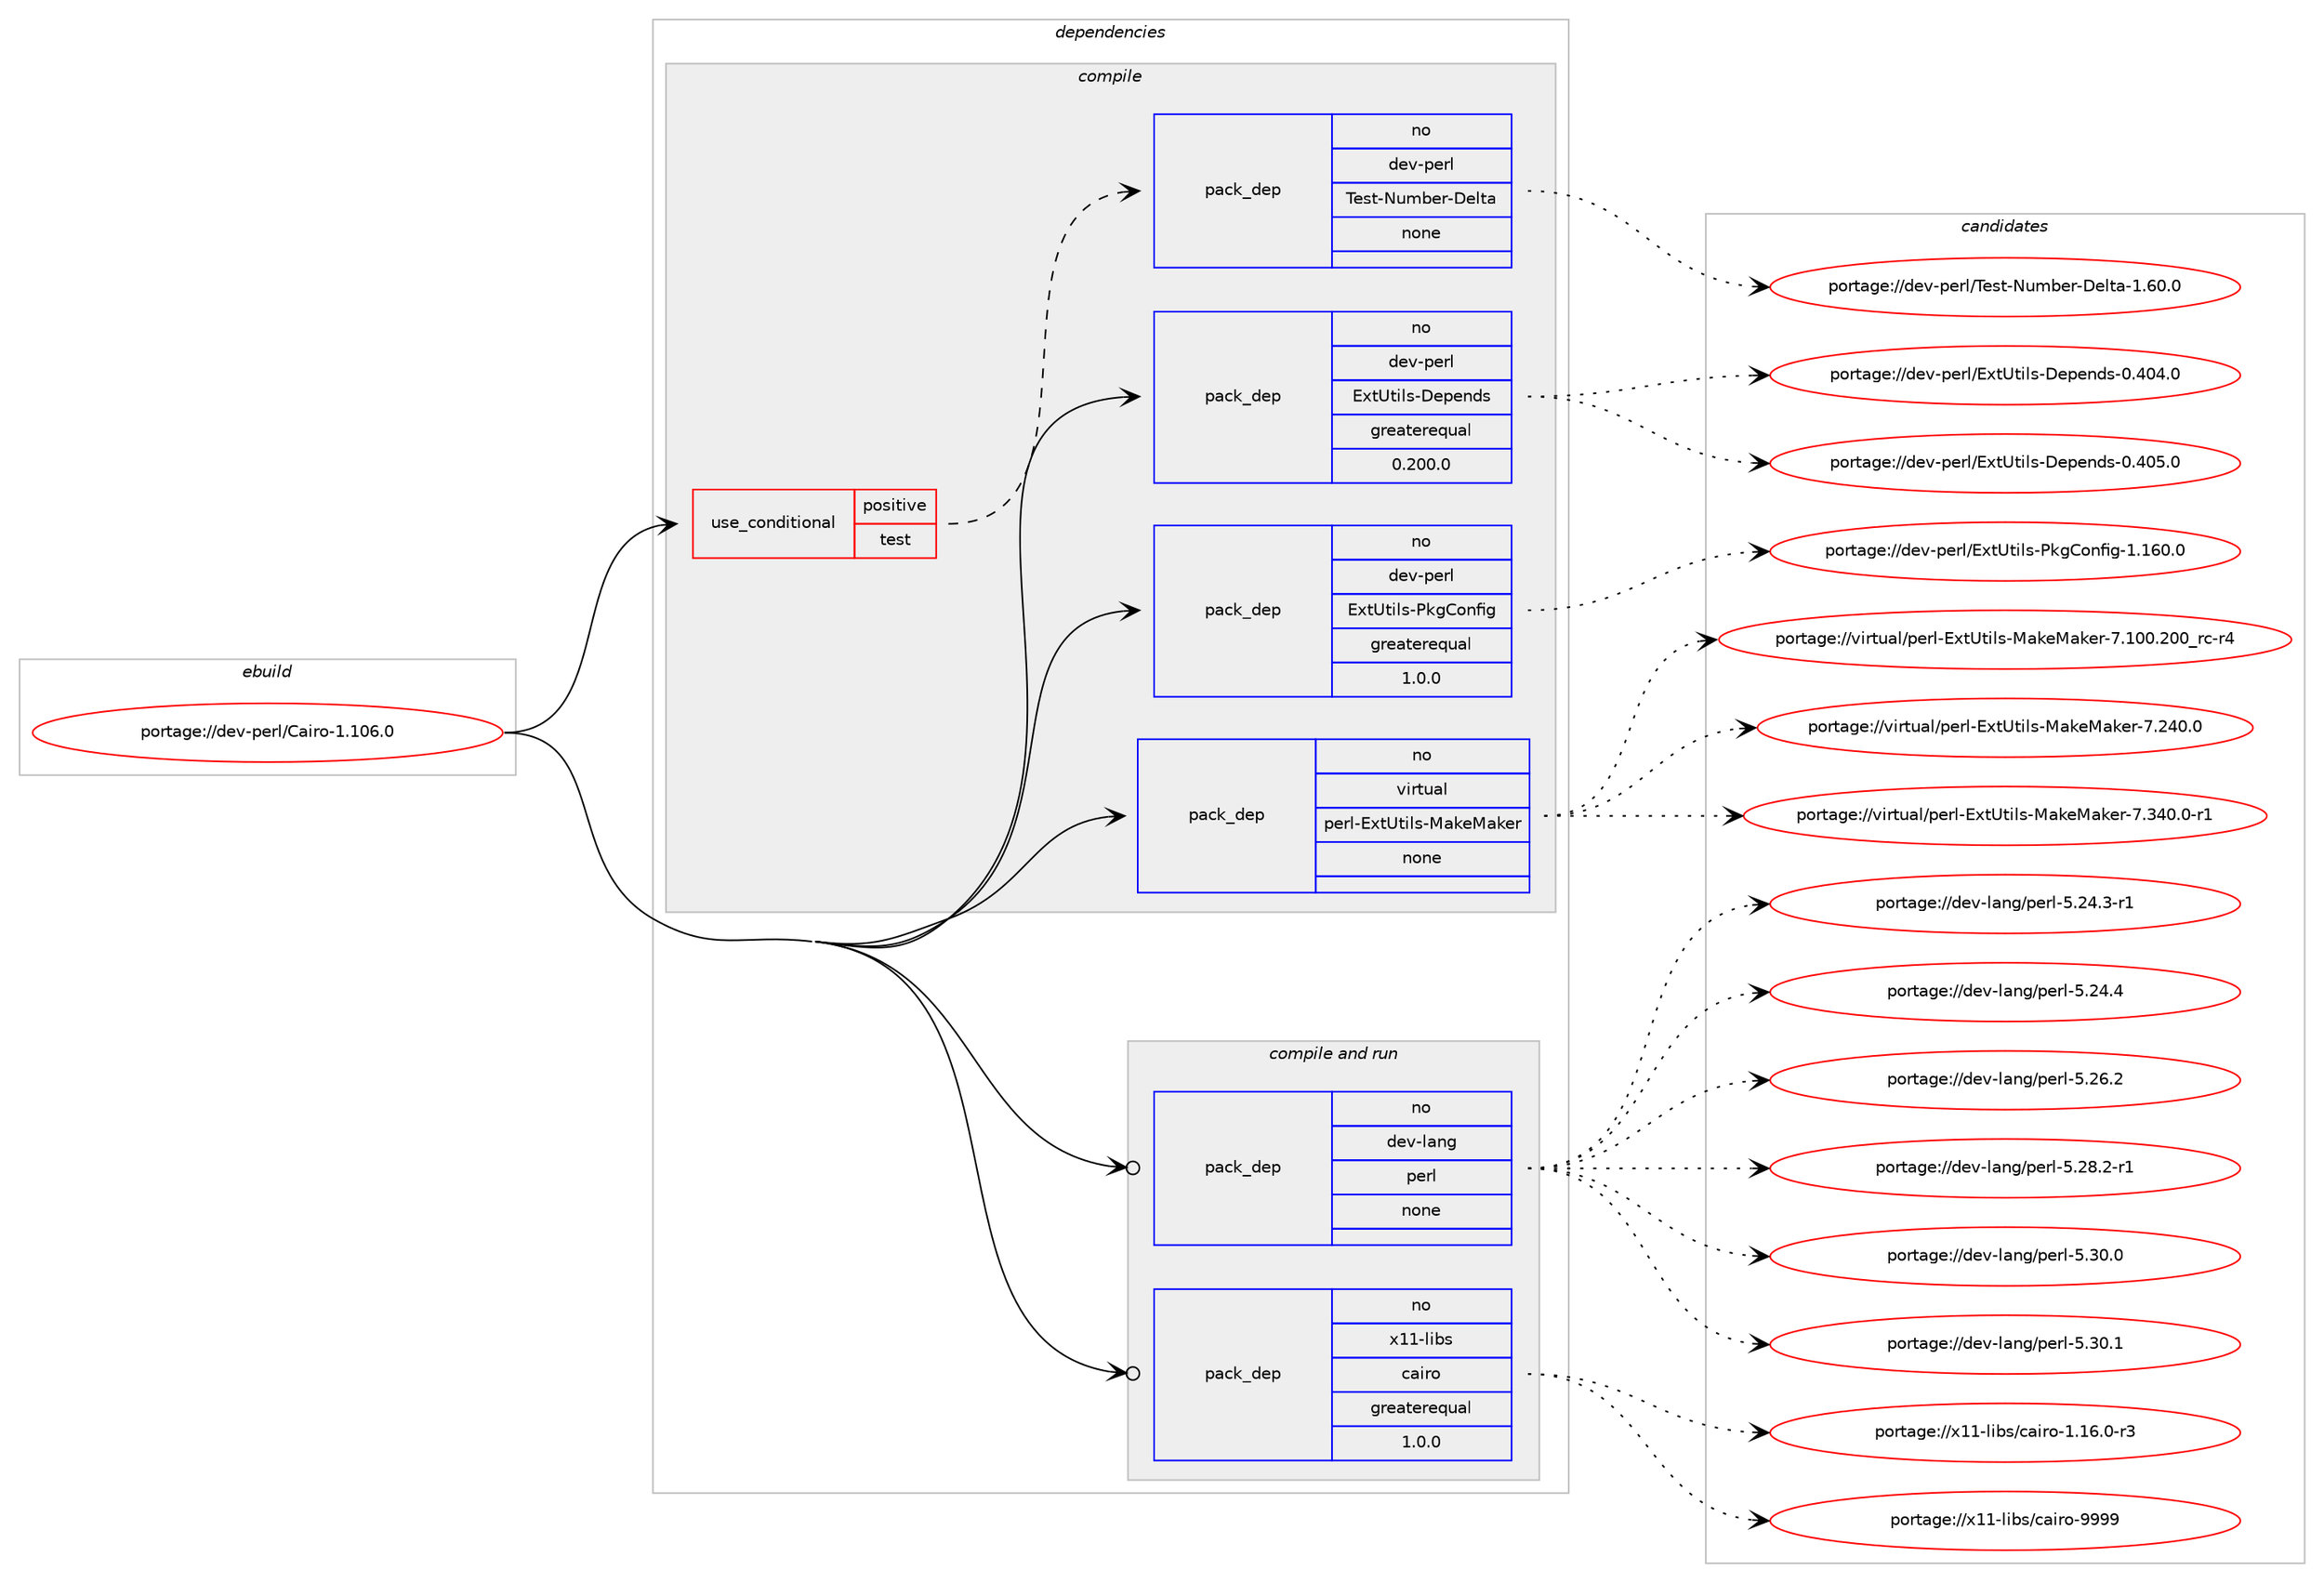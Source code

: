 digraph prolog {

# *************
# Graph options
# *************

newrank=true;
concentrate=true;
compound=true;
graph [rankdir=LR,fontname=Helvetica,fontsize=10,ranksep=1.5];#, ranksep=2.5, nodesep=0.2];
edge  [arrowhead=vee];
node  [fontname=Helvetica,fontsize=10];

# **********
# The ebuild
# **********

subgraph cluster_leftcol {
color=gray;
rank=same;
label=<<i>ebuild</i>>;
id [label="portage://dev-perl/Cairo-1.106.0", color=red, width=4, href="../dev-perl/Cairo-1.106.0.svg"];
}

# ****************
# The dependencies
# ****************

subgraph cluster_midcol {
color=gray;
label=<<i>dependencies</i>>;
subgraph cluster_compile {
fillcolor="#eeeeee";
style=filled;
label=<<i>compile</i>>;
subgraph cond22621 {
dependency109498 [label=<<TABLE BORDER="0" CELLBORDER="1" CELLSPACING="0" CELLPADDING="4"><TR><TD ROWSPAN="3" CELLPADDING="10">use_conditional</TD></TR><TR><TD>positive</TD></TR><TR><TD>test</TD></TR></TABLE>>, shape=none, color=red];
subgraph pack83709 {
dependency109499 [label=<<TABLE BORDER="0" CELLBORDER="1" CELLSPACING="0" CELLPADDING="4" WIDTH="220"><TR><TD ROWSPAN="6" CELLPADDING="30">pack_dep</TD></TR><TR><TD WIDTH="110">no</TD></TR><TR><TD>dev-perl</TD></TR><TR><TD>Test-Number-Delta</TD></TR><TR><TD>none</TD></TR><TR><TD></TD></TR></TABLE>>, shape=none, color=blue];
}
dependency109498:e -> dependency109499:w [weight=20,style="dashed",arrowhead="vee"];
}
id:e -> dependency109498:w [weight=20,style="solid",arrowhead="vee"];
subgraph pack83710 {
dependency109500 [label=<<TABLE BORDER="0" CELLBORDER="1" CELLSPACING="0" CELLPADDING="4" WIDTH="220"><TR><TD ROWSPAN="6" CELLPADDING="30">pack_dep</TD></TR><TR><TD WIDTH="110">no</TD></TR><TR><TD>dev-perl</TD></TR><TR><TD>ExtUtils-Depends</TD></TR><TR><TD>greaterequal</TD></TR><TR><TD>0.200.0</TD></TR></TABLE>>, shape=none, color=blue];
}
id:e -> dependency109500:w [weight=20,style="solid",arrowhead="vee"];
subgraph pack83711 {
dependency109501 [label=<<TABLE BORDER="0" CELLBORDER="1" CELLSPACING="0" CELLPADDING="4" WIDTH="220"><TR><TD ROWSPAN="6" CELLPADDING="30">pack_dep</TD></TR><TR><TD WIDTH="110">no</TD></TR><TR><TD>dev-perl</TD></TR><TR><TD>ExtUtils-PkgConfig</TD></TR><TR><TD>greaterequal</TD></TR><TR><TD>1.0.0</TD></TR></TABLE>>, shape=none, color=blue];
}
id:e -> dependency109501:w [weight=20,style="solid",arrowhead="vee"];
subgraph pack83712 {
dependency109502 [label=<<TABLE BORDER="0" CELLBORDER="1" CELLSPACING="0" CELLPADDING="4" WIDTH="220"><TR><TD ROWSPAN="6" CELLPADDING="30">pack_dep</TD></TR><TR><TD WIDTH="110">no</TD></TR><TR><TD>virtual</TD></TR><TR><TD>perl-ExtUtils-MakeMaker</TD></TR><TR><TD>none</TD></TR><TR><TD></TD></TR></TABLE>>, shape=none, color=blue];
}
id:e -> dependency109502:w [weight=20,style="solid",arrowhead="vee"];
}
subgraph cluster_compileandrun {
fillcolor="#eeeeee";
style=filled;
label=<<i>compile and run</i>>;
subgraph pack83713 {
dependency109503 [label=<<TABLE BORDER="0" CELLBORDER="1" CELLSPACING="0" CELLPADDING="4" WIDTH="220"><TR><TD ROWSPAN="6" CELLPADDING="30">pack_dep</TD></TR><TR><TD WIDTH="110">no</TD></TR><TR><TD>dev-lang</TD></TR><TR><TD>perl</TD></TR><TR><TD>none</TD></TR><TR><TD></TD></TR></TABLE>>, shape=none, color=blue];
}
id:e -> dependency109503:w [weight=20,style="solid",arrowhead="odotvee"];
subgraph pack83714 {
dependency109504 [label=<<TABLE BORDER="0" CELLBORDER="1" CELLSPACING="0" CELLPADDING="4" WIDTH="220"><TR><TD ROWSPAN="6" CELLPADDING="30">pack_dep</TD></TR><TR><TD WIDTH="110">no</TD></TR><TR><TD>x11-libs</TD></TR><TR><TD>cairo</TD></TR><TR><TD>greaterequal</TD></TR><TR><TD>1.0.0</TD></TR></TABLE>>, shape=none, color=blue];
}
id:e -> dependency109504:w [weight=20,style="solid",arrowhead="odotvee"];
}
subgraph cluster_run {
fillcolor="#eeeeee";
style=filled;
label=<<i>run</i>>;
}
}

# **************
# The candidates
# **************

subgraph cluster_choices {
rank=same;
color=gray;
label=<<i>candidates</i>>;

subgraph choice83709 {
color=black;
nodesep=1;
choiceportage10010111845112101114108478410111511645781171099810111445681011081169745494654484648 [label="portage://dev-perl/Test-Number-Delta-1.60.0", color=red, width=4,href="../dev-perl/Test-Number-Delta-1.60.0.svg"];
dependency109499:e -> choiceportage10010111845112101114108478410111511645781171099810111445681011081169745494654484648:w [style=dotted,weight="100"];
}
subgraph choice83710 {
color=black;
nodesep=1;
choiceportage1001011184511210111410847691201168511610510811545681011121011101001154548465248524648 [label="portage://dev-perl/ExtUtils-Depends-0.404.0", color=red, width=4,href="../dev-perl/ExtUtils-Depends-0.404.0.svg"];
choiceportage1001011184511210111410847691201168511610510811545681011121011101001154548465248534648 [label="portage://dev-perl/ExtUtils-Depends-0.405.0", color=red, width=4,href="../dev-perl/ExtUtils-Depends-0.405.0.svg"];
dependency109500:e -> choiceportage1001011184511210111410847691201168511610510811545681011121011101001154548465248524648:w [style=dotted,weight="100"];
dependency109500:e -> choiceportage1001011184511210111410847691201168511610510811545681011121011101001154548465248534648:w [style=dotted,weight="100"];
}
subgraph choice83711 {
color=black;
nodesep=1;
choiceportage100101118451121011141084769120116851161051081154580107103671111101021051034549464954484648 [label="portage://dev-perl/ExtUtils-PkgConfig-1.160.0", color=red, width=4,href="../dev-perl/ExtUtils-PkgConfig-1.160.0.svg"];
dependency109501:e -> choiceportage100101118451121011141084769120116851161051081154580107103671111101021051034549464954484648:w [style=dotted,weight="100"];
}
subgraph choice83712 {
color=black;
nodesep=1;
choiceportage118105114116117971084711210111410845691201168511610510811545779710710177971071011144555464948484650484895114994511452 [label="portage://virtual/perl-ExtUtils-MakeMaker-7.100.200_rc-r4", color=red, width=4,href="../virtual/perl-ExtUtils-MakeMaker-7.100.200_rc-r4.svg"];
choiceportage118105114116117971084711210111410845691201168511610510811545779710710177971071011144555465052484648 [label="portage://virtual/perl-ExtUtils-MakeMaker-7.240.0", color=red, width=4,href="../virtual/perl-ExtUtils-MakeMaker-7.240.0.svg"];
choiceportage1181051141161179710847112101114108456912011685116105108115457797107101779710710111445554651524846484511449 [label="portage://virtual/perl-ExtUtils-MakeMaker-7.340.0-r1", color=red, width=4,href="../virtual/perl-ExtUtils-MakeMaker-7.340.0-r1.svg"];
dependency109502:e -> choiceportage118105114116117971084711210111410845691201168511610510811545779710710177971071011144555464948484650484895114994511452:w [style=dotted,weight="100"];
dependency109502:e -> choiceportage118105114116117971084711210111410845691201168511610510811545779710710177971071011144555465052484648:w [style=dotted,weight="100"];
dependency109502:e -> choiceportage1181051141161179710847112101114108456912011685116105108115457797107101779710710111445554651524846484511449:w [style=dotted,weight="100"];
}
subgraph choice83713 {
color=black;
nodesep=1;
choiceportage100101118451089711010347112101114108455346505246514511449 [label="portage://dev-lang/perl-5.24.3-r1", color=red, width=4,href="../dev-lang/perl-5.24.3-r1.svg"];
choiceportage10010111845108971101034711210111410845534650524652 [label="portage://dev-lang/perl-5.24.4", color=red, width=4,href="../dev-lang/perl-5.24.4.svg"];
choiceportage10010111845108971101034711210111410845534650544650 [label="portage://dev-lang/perl-5.26.2", color=red, width=4,href="../dev-lang/perl-5.26.2.svg"];
choiceportage100101118451089711010347112101114108455346505646504511449 [label="portage://dev-lang/perl-5.28.2-r1", color=red, width=4,href="../dev-lang/perl-5.28.2-r1.svg"];
choiceportage10010111845108971101034711210111410845534651484648 [label="portage://dev-lang/perl-5.30.0", color=red, width=4,href="../dev-lang/perl-5.30.0.svg"];
choiceportage10010111845108971101034711210111410845534651484649 [label="portage://dev-lang/perl-5.30.1", color=red, width=4,href="../dev-lang/perl-5.30.1.svg"];
dependency109503:e -> choiceportage100101118451089711010347112101114108455346505246514511449:w [style=dotted,weight="100"];
dependency109503:e -> choiceportage10010111845108971101034711210111410845534650524652:w [style=dotted,weight="100"];
dependency109503:e -> choiceportage10010111845108971101034711210111410845534650544650:w [style=dotted,weight="100"];
dependency109503:e -> choiceportage100101118451089711010347112101114108455346505646504511449:w [style=dotted,weight="100"];
dependency109503:e -> choiceportage10010111845108971101034711210111410845534651484648:w [style=dotted,weight="100"];
dependency109503:e -> choiceportage10010111845108971101034711210111410845534651484649:w [style=dotted,weight="100"];
}
subgraph choice83714 {
color=black;
nodesep=1;
choiceportage12049494510810598115479997105114111454946495446484511451 [label="portage://x11-libs/cairo-1.16.0-r3", color=red, width=4,href="../x11-libs/cairo-1.16.0-r3.svg"];
choiceportage120494945108105981154799971051141114557575757 [label="portage://x11-libs/cairo-9999", color=red, width=4,href="../x11-libs/cairo-9999.svg"];
dependency109504:e -> choiceportage12049494510810598115479997105114111454946495446484511451:w [style=dotted,weight="100"];
dependency109504:e -> choiceportage120494945108105981154799971051141114557575757:w [style=dotted,weight="100"];
}
}

}
